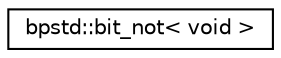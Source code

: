 digraph "Graphical Class Hierarchy"
{
 // LATEX_PDF_SIZE
  edge [fontname="Helvetica",fontsize="10",labelfontname="Helvetica",labelfontsize="10"];
  node [fontname="Helvetica",fontsize="10",shape=record];
  rankdir="LR";
  Node0 [label="bpstd::bit_not\< void \>",height=0.2,width=0.4,color="black", fillcolor="white", style="filled",URL="$db/d55/structbpstd_1_1bit__not_3_01void_01_4.html",tooltip=" "];
}
